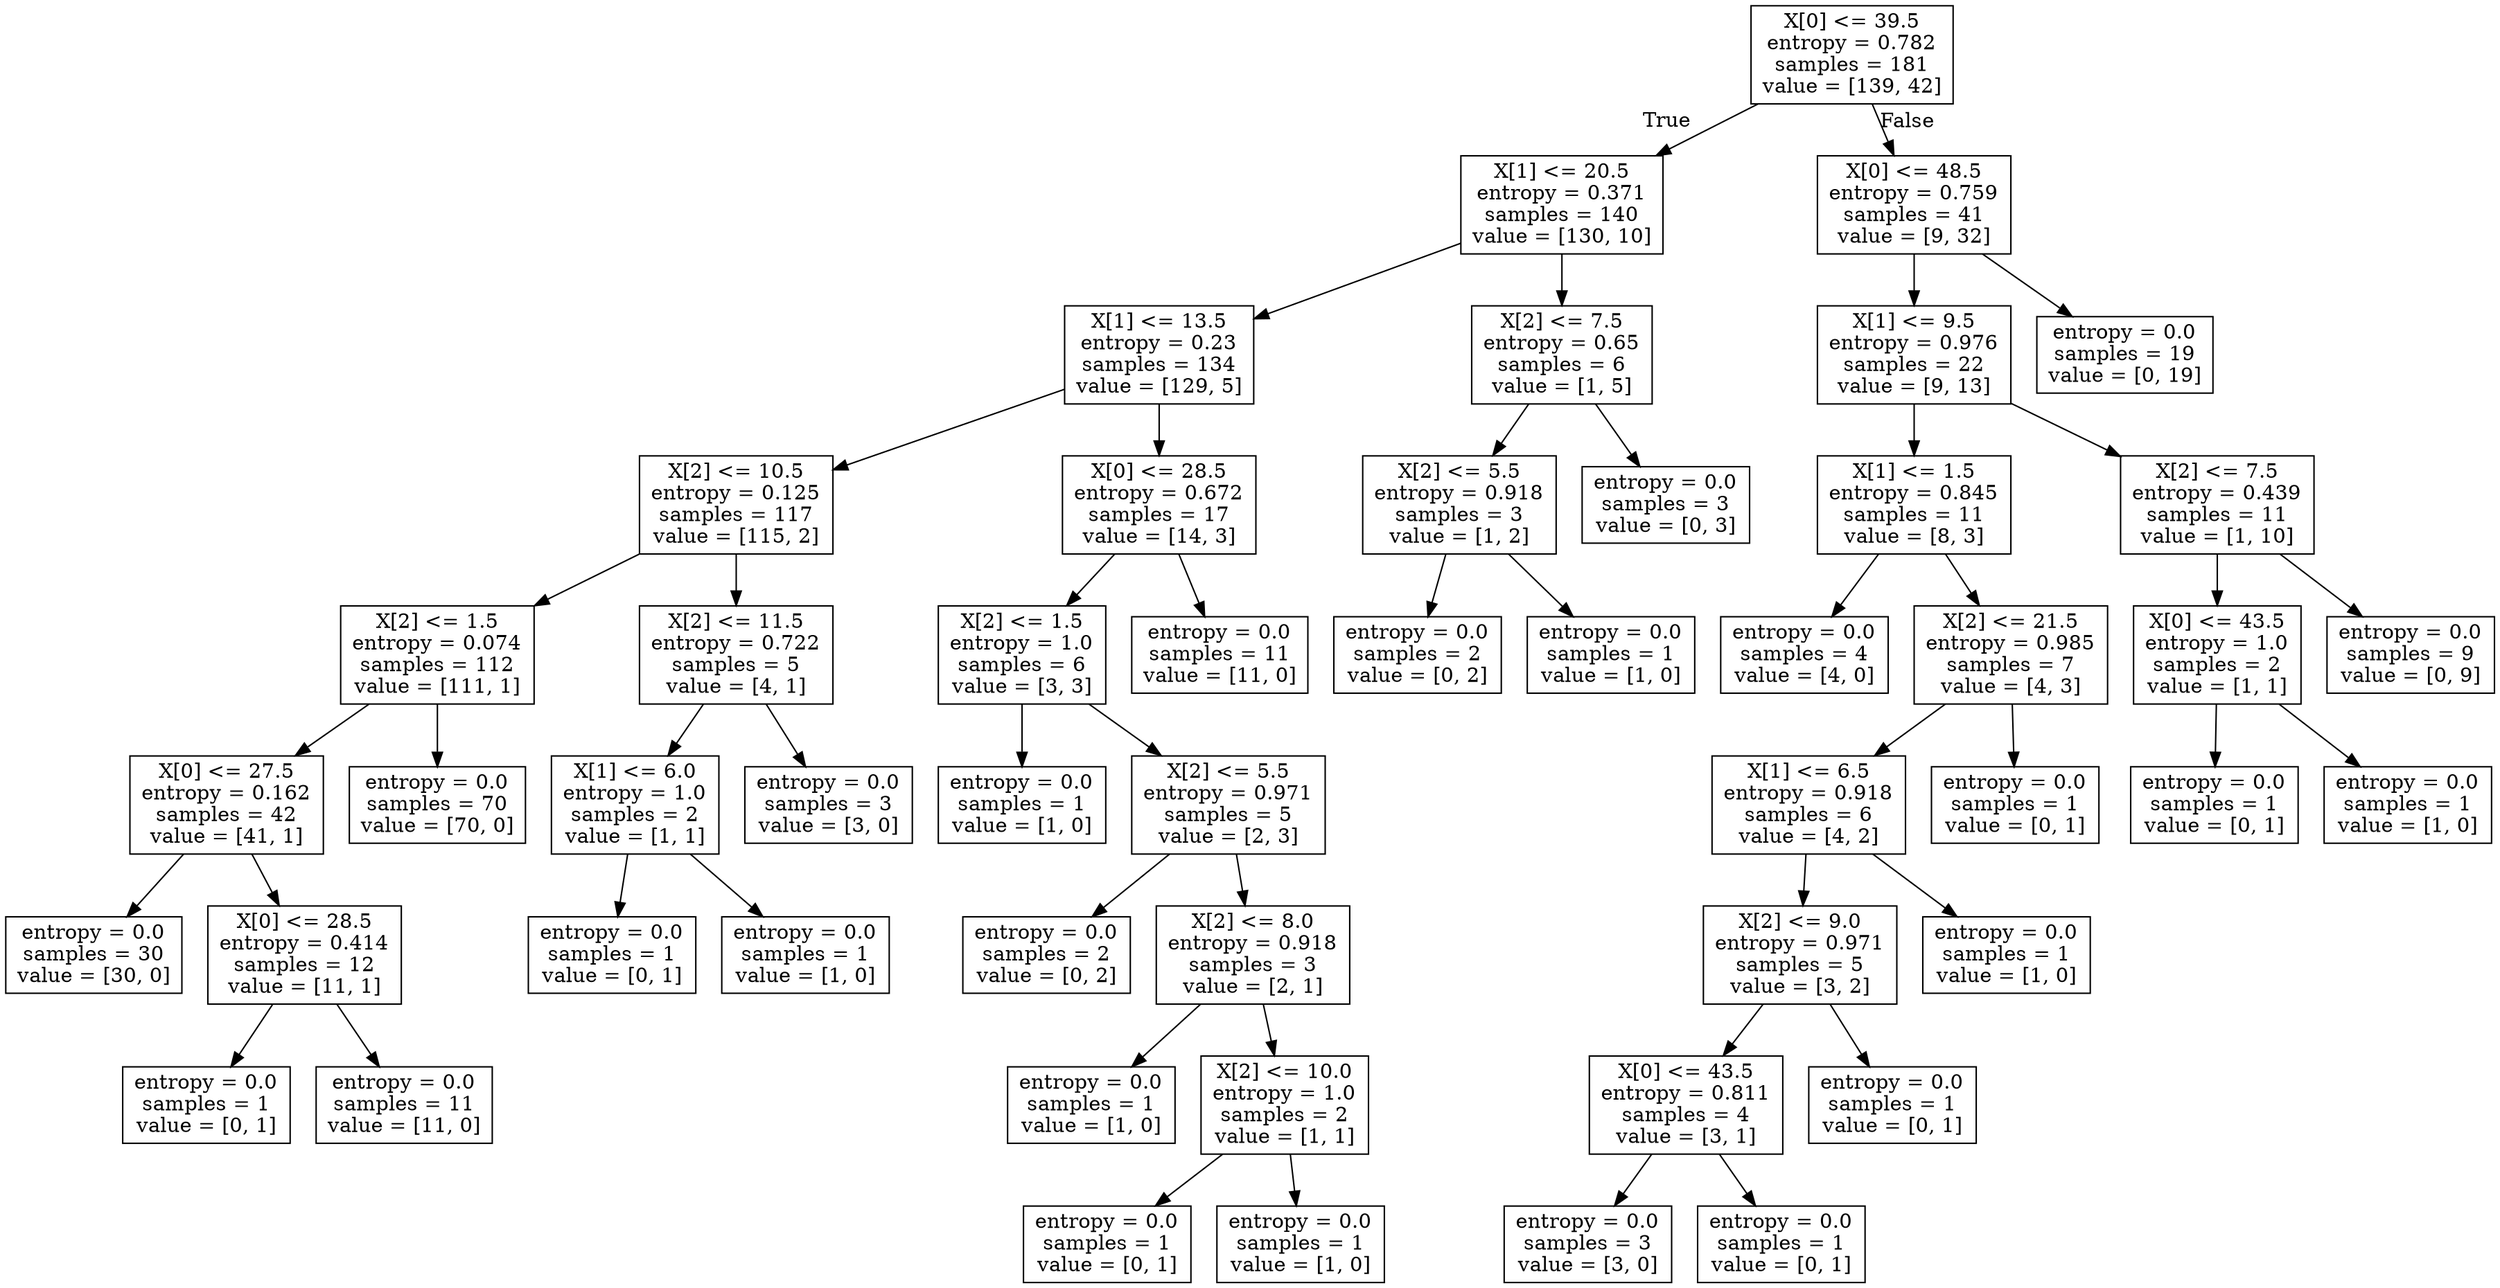 digraph Tree {
node [shape=box] ;
0 [label="X[0] <= 39.5\nentropy = 0.782\nsamples = 181\nvalue = [139, 42]"] ;
1 [label="X[1] <= 20.5\nentropy = 0.371\nsamples = 140\nvalue = [130, 10]"] ;
0 -> 1 [labeldistance=2.5, labelangle=45, headlabel="True"] ;
2 [label="X[1] <= 13.5\nentropy = 0.23\nsamples = 134\nvalue = [129, 5]"] ;
1 -> 2 ;
3 [label="X[2] <= 10.5\nentropy = 0.125\nsamples = 117\nvalue = [115, 2]"] ;
2 -> 3 ;
4 [label="X[2] <= 1.5\nentropy = 0.074\nsamples = 112\nvalue = [111, 1]"] ;
3 -> 4 ;
5 [label="X[0] <= 27.5\nentropy = 0.162\nsamples = 42\nvalue = [41, 1]"] ;
4 -> 5 ;
6 [label="entropy = 0.0\nsamples = 30\nvalue = [30, 0]"] ;
5 -> 6 ;
7 [label="X[0] <= 28.5\nentropy = 0.414\nsamples = 12\nvalue = [11, 1]"] ;
5 -> 7 ;
8 [label="entropy = 0.0\nsamples = 1\nvalue = [0, 1]"] ;
7 -> 8 ;
9 [label="entropy = 0.0\nsamples = 11\nvalue = [11, 0]"] ;
7 -> 9 ;
10 [label="entropy = 0.0\nsamples = 70\nvalue = [70, 0]"] ;
4 -> 10 ;
11 [label="X[2] <= 11.5\nentropy = 0.722\nsamples = 5\nvalue = [4, 1]"] ;
3 -> 11 ;
12 [label="X[1] <= 6.0\nentropy = 1.0\nsamples = 2\nvalue = [1, 1]"] ;
11 -> 12 ;
13 [label="entropy = 0.0\nsamples = 1\nvalue = [0, 1]"] ;
12 -> 13 ;
14 [label="entropy = 0.0\nsamples = 1\nvalue = [1, 0]"] ;
12 -> 14 ;
15 [label="entropy = 0.0\nsamples = 3\nvalue = [3, 0]"] ;
11 -> 15 ;
16 [label="X[0] <= 28.5\nentropy = 0.672\nsamples = 17\nvalue = [14, 3]"] ;
2 -> 16 ;
17 [label="X[2] <= 1.5\nentropy = 1.0\nsamples = 6\nvalue = [3, 3]"] ;
16 -> 17 ;
18 [label="entropy = 0.0\nsamples = 1\nvalue = [1, 0]"] ;
17 -> 18 ;
19 [label="X[2] <= 5.5\nentropy = 0.971\nsamples = 5\nvalue = [2, 3]"] ;
17 -> 19 ;
20 [label="entropy = 0.0\nsamples = 2\nvalue = [0, 2]"] ;
19 -> 20 ;
21 [label="X[2] <= 8.0\nentropy = 0.918\nsamples = 3\nvalue = [2, 1]"] ;
19 -> 21 ;
22 [label="entropy = 0.0\nsamples = 1\nvalue = [1, 0]"] ;
21 -> 22 ;
23 [label="X[2] <= 10.0\nentropy = 1.0\nsamples = 2\nvalue = [1, 1]"] ;
21 -> 23 ;
24 [label="entropy = 0.0\nsamples = 1\nvalue = [0, 1]"] ;
23 -> 24 ;
25 [label="entropy = 0.0\nsamples = 1\nvalue = [1, 0]"] ;
23 -> 25 ;
26 [label="entropy = 0.0\nsamples = 11\nvalue = [11, 0]"] ;
16 -> 26 ;
27 [label="X[2] <= 7.5\nentropy = 0.65\nsamples = 6\nvalue = [1, 5]"] ;
1 -> 27 ;
28 [label="X[2] <= 5.5\nentropy = 0.918\nsamples = 3\nvalue = [1, 2]"] ;
27 -> 28 ;
29 [label="entropy = 0.0\nsamples = 2\nvalue = [0, 2]"] ;
28 -> 29 ;
30 [label="entropy = 0.0\nsamples = 1\nvalue = [1, 0]"] ;
28 -> 30 ;
31 [label="entropy = 0.0\nsamples = 3\nvalue = [0, 3]"] ;
27 -> 31 ;
32 [label="X[0] <= 48.5\nentropy = 0.759\nsamples = 41\nvalue = [9, 32]"] ;
0 -> 32 [labeldistance=2.5, labelangle=-45, headlabel="False"] ;
33 [label="X[1] <= 9.5\nentropy = 0.976\nsamples = 22\nvalue = [9, 13]"] ;
32 -> 33 ;
34 [label="X[1] <= 1.5\nentropy = 0.845\nsamples = 11\nvalue = [8, 3]"] ;
33 -> 34 ;
35 [label="entropy = 0.0\nsamples = 4\nvalue = [4, 0]"] ;
34 -> 35 ;
36 [label="X[2] <= 21.5\nentropy = 0.985\nsamples = 7\nvalue = [4, 3]"] ;
34 -> 36 ;
37 [label="X[1] <= 6.5\nentropy = 0.918\nsamples = 6\nvalue = [4, 2]"] ;
36 -> 37 ;
38 [label="X[2] <= 9.0\nentropy = 0.971\nsamples = 5\nvalue = [3, 2]"] ;
37 -> 38 ;
39 [label="X[0] <= 43.5\nentropy = 0.811\nsamples = 4\nvalue = [3, 1]"] ;
38 -> 39 ;
40 [label="entropy = 0.0\nsamples = 3\nvalue = [3, 0]"] ;
39 -> 40 ;
41 [label="entropy = 0.0\nsamples = 1\nvalue = [0, 1]"] ;
39 -> 41 ;
42 [label="entropy = 0.0\nsamples = 1\nvalue = [0, 1]"] ;
38 -> 42 ;
43 [label="entropy = 0.0\nsamples = 1\nvalue = [1, 0]"] ;
37 -> 43 ;
44 [label="entropy = 0.0\nsamples = 1\nvalue = [0, 1]"] ;
36 -> 44 ;
45 [label="X[2] <= 7.5\nentropy = 0.439\nsamples = 11\nvalue = [1, 10]"] ;
33 -> 45 ;
46 [label="X[0] <= 43.5\nentropy = 1.0\nsamples = 2\nvalue = [1, 1]"] ;
45 -> 46 ;
47 [label="entropy = 0.0\nsamples = 1\nvalue = [0, 1]"] ;
46 -> 47 ;
48 [label="entropy = 0.0\nsamples = 1\nvalue = [1, 0]"] ;
46 -> 48 ;
49 [label="entropy = 0.0\nsamples = 9\nvalue = [0, 9]"] ;
45 -> 49 ;
50 [label="entropy = 0.0\nsamples = 19\nvalue = [0, 19]"] ;
32 -> 50 ;
}